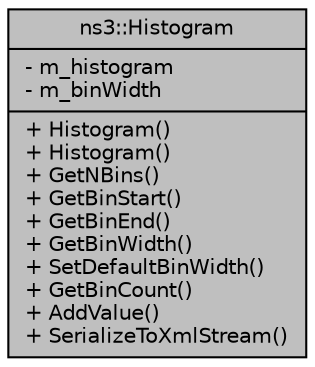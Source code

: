 digraph "ns3::Histogram"
{
  edge [fontname="Helvetica",fontsize="10",labelfontname="Helvetica",labelfontsize="10"];
  node [fontname="Helvetica",fontsize="10",shape=record];
  Node1 [label="{ns3::Histogram\n|- m_histogram\l- m_binWidth\l|+ Histogram()\l+ Histogram()\l+ GetNBins()\l+ GetBinStart()\l+ GetBinEnd()\l+ GetBinWidth()\l+ SetDefaultBinWidth()\l+ GetBinCount()\l+ AddValue()\l+ SerializeToXmlStream()\l}",height=0.2,width=0.4,color="black", fillcolor="grey75", style="filled", fontcolor="black"];
}
